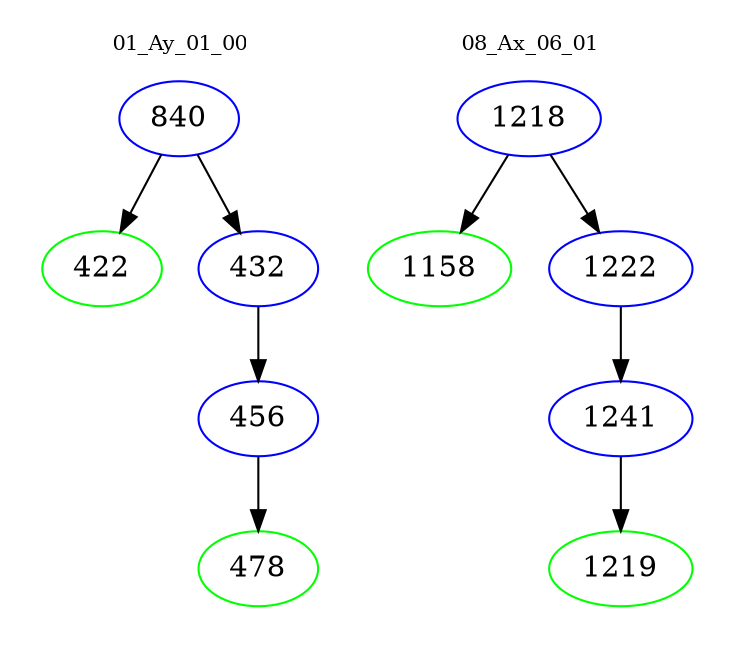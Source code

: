 digraph{
subgraph cluster_0 {
color = white
label = "01_Ay_01_00";
fontsize=10;
T0_840 [label="840", color="blue"]
T0_840 -> T0_422 [color="black"]
T0_422 [label="422", color="green"]
T0_840 -> T0_432 [color="black"]
T0_432 [label="432", color="blue"]
T0_432 -> T0_456 [color="black"]
T0_456 [label="456", color="blue"]
T0_456 -> T0_478 [color="black"]
T0_478 [label="478", color="green"]
}
subgraph cluster_1 {
color = white
label = "08_Ax_06_01";
fontsize=10;
T1_1218 [label="1218", color="blue"]
T1_1218 -> T1_1158 [color="black"]
T1_1158 [label="1158", color="green"]
T1_1218 -> T1_1222 [color="black"]
T1_1222 [label="1222", color="blue"]
T1_1222 -> T1_1241 [color="black"]
T1_1241 [label="1241", color="blue"]
T1_1241 -> T1_1219 [color="black"]
T1_1219 [label="1219", color="green"]
}
}
